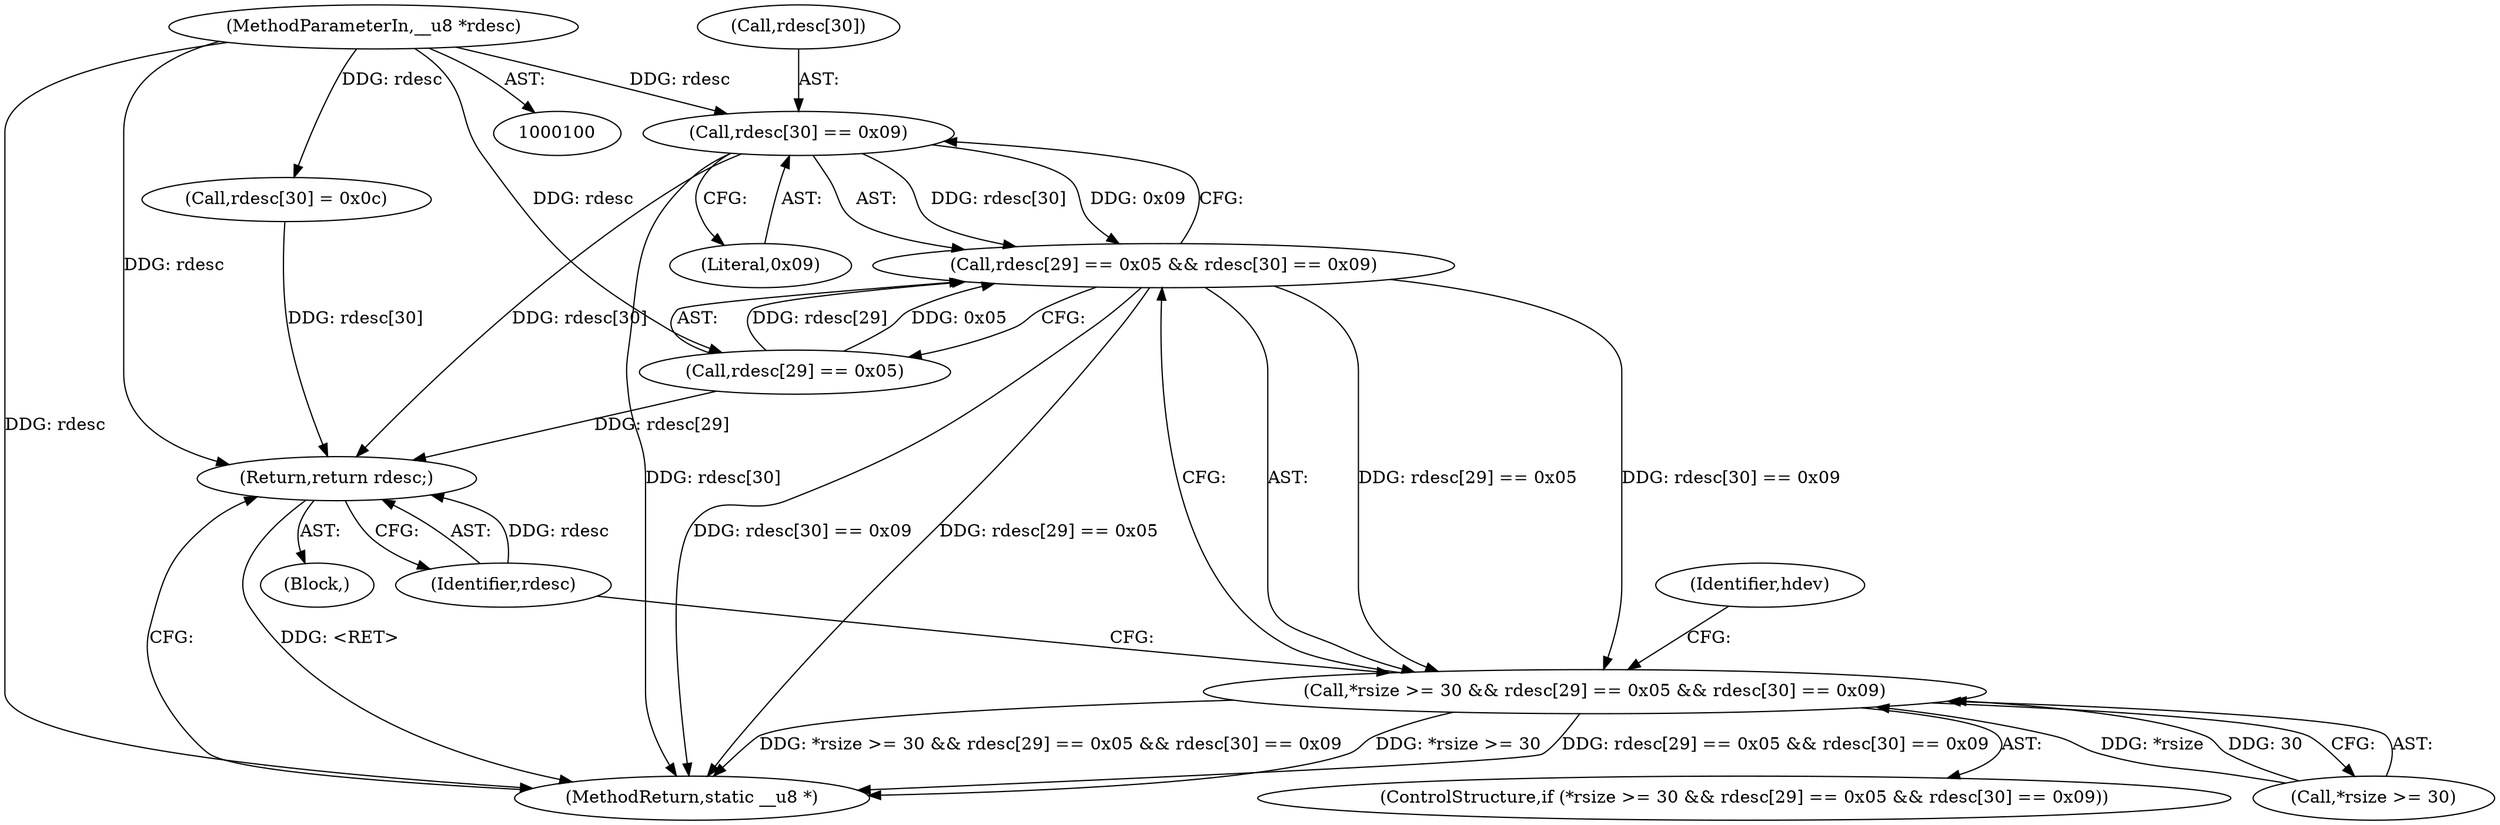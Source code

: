 digraph "0_linux_4ab25786c87eb20857bbb715c3ae34ec8fd6a214_2@pointer" {
"1000117" [label="(Call,rdesc[30] == 0x09)"];
"1000102" [label="(MethodParameterIn,__u8 *rdesc)"];
"1000111" [label="(Call,rdesc[29] == 0x05 && rdesc[30] == 0x09)"];
"1000106" [label="(Call,*rsize >= 30 && rdesc[29] == 0x05 && rdesc[30] == 0x09)"];
"1000131" [label="(Return,return rdesc;)"];
"1000133" [label="(MethodReturn,static __u8 *)"];
"1000104" [label="(Block,)"];
"1000105" [label="(ControlStructure,if (*rsize >= 30 && rdesc[29] == 0x05 && rdesc[30] == 0x09))"];
"1000112" [label="(Call,rdesc[29] == 0x05)"];
"1000117" [label="(Call,rdesc[30] == 0x09)"];
"1000111" [label="(Call,rdesc[29] == 0x05 && rdesc[30] == 0x09)"];
"1000126" [label="(Call,rdesc[30] = 0x0c)"];
"1000131" [label="(Return,return rdesc;)"];
"1000124" [label="(Identifier,hdev)"];
"1000121" [label="(Literal,0x09)"];
"1000132" [label="(Identifier,rdesc)"];
"1000118" [label="(Call,rdesc[30])"];
"1000106" [label="(Call,*rsize >= 30 && rdesc[29] == 0x05 && rdesc[30] == 0x09)"];
"1000107" [label="(Call,*rsize >= 30)"];
"1000102" [label="(MethodParameterIn,__u8 *rdesc)"];
"1000117" -> "1000111"  [label="AST: "];
"1000117" -> "1000121"  [label="CFG: "];
"1000118" -> "1000117"  [label="AST: "];
"1000121" -> "1000117"  [label="AST: "];
"1000111" -> "1000117"  [label="CFG: "];
"1000117" -> "1000133"  [label="DDG: rdesc[30]"];
"1000117" -> "1000111"  [label="DDG: rdesc[30]"];
"1000117" -> "1000111"  [label="DDG: 0x09"];
"1000102" -> "1000117"  [label="DDG: rdesc"];
"1000117" -> "1000131"  [label="DDG: rdesc[30]"];
"1000102" -> "1000100"  [label="AST: "];
"1000102" -> "1000133"  [label="DDG: rdesc"];
"1000102" -> "1000112"  [label="DDG: rdesc"];
"1000102" -> "1000126"  [label="DDG: rdesc"];
"1000102" -> "1000131"  [label="DDG: rdesc"];
"1000111" -> "1000106"  [label="AST: "];
"1000111" -> "1000112"  [label="CFG: "];
"1000112" -> "1000111"  [label="AST: "];
"1000106" -> "1000111"  [label="CFG: "];
"1000111" -> "1000133"  [label="DDG: rdesc[30] == 0x09"];
"1000111" -> "1000133"  [label="DDG: rdesc[29] == 0x05"];
"1000111" -> "1000106"  [label="DDG: rdesc[29] == 0x05"];
"1000111" -> "1000106"  [label="DDG: rdesc[30] == 0x09"];
"1000112" -> "1000111"  [label="DDG: rdesc[29]"];
"1000112" -> "1000111"  [label="DDG: 0x05"];
"1000106" -> "1000105"  [label="AST: "];
"1000106" -> "1000107"  [label="CFG: "];
"1000107" -> "1000106"  [label="AST: "];
"1000124" -> "1000106"  [label="CFG: "];
"1000132" -> "1000106"  [label="CFG: "];
"1000106" -> "1000133"  [label="DDG: *rsize >= 30"];
"1000106" -> "1000133"  [label="DDG: rdesc[29] == 0x05 && rdesc[30] == 0x09"];
"1000106" -> "1000133"  [label="DDG: *rsize >= 30 && rdesc[29] == 0x05 && rdesc[30] == 0x09"];
"1000107" -> "1000106"  [label="DDG: *rsize"];
"1000107" -> "1000106"  [label="DDG: 30"];
"1000131" -> "1000104"  [label="AST: "];
"1000131" -> "1000132"  [label="CFG: "];
"1000132" -> "1000131"  [label="AST: "];
"1000133" -> "1000131"  [label="CFG: "];
"1000131" -> "1000133"  [label="DDG: <RET>"];
"1000132" -> "1000131"  [label="DDG: rdesc"];
"1000126" -> "1000131"  [label="DDG: rdesc[30]"];
"1000112" -> "1000131"  [label="DDG: rdesc[29]"];
}
